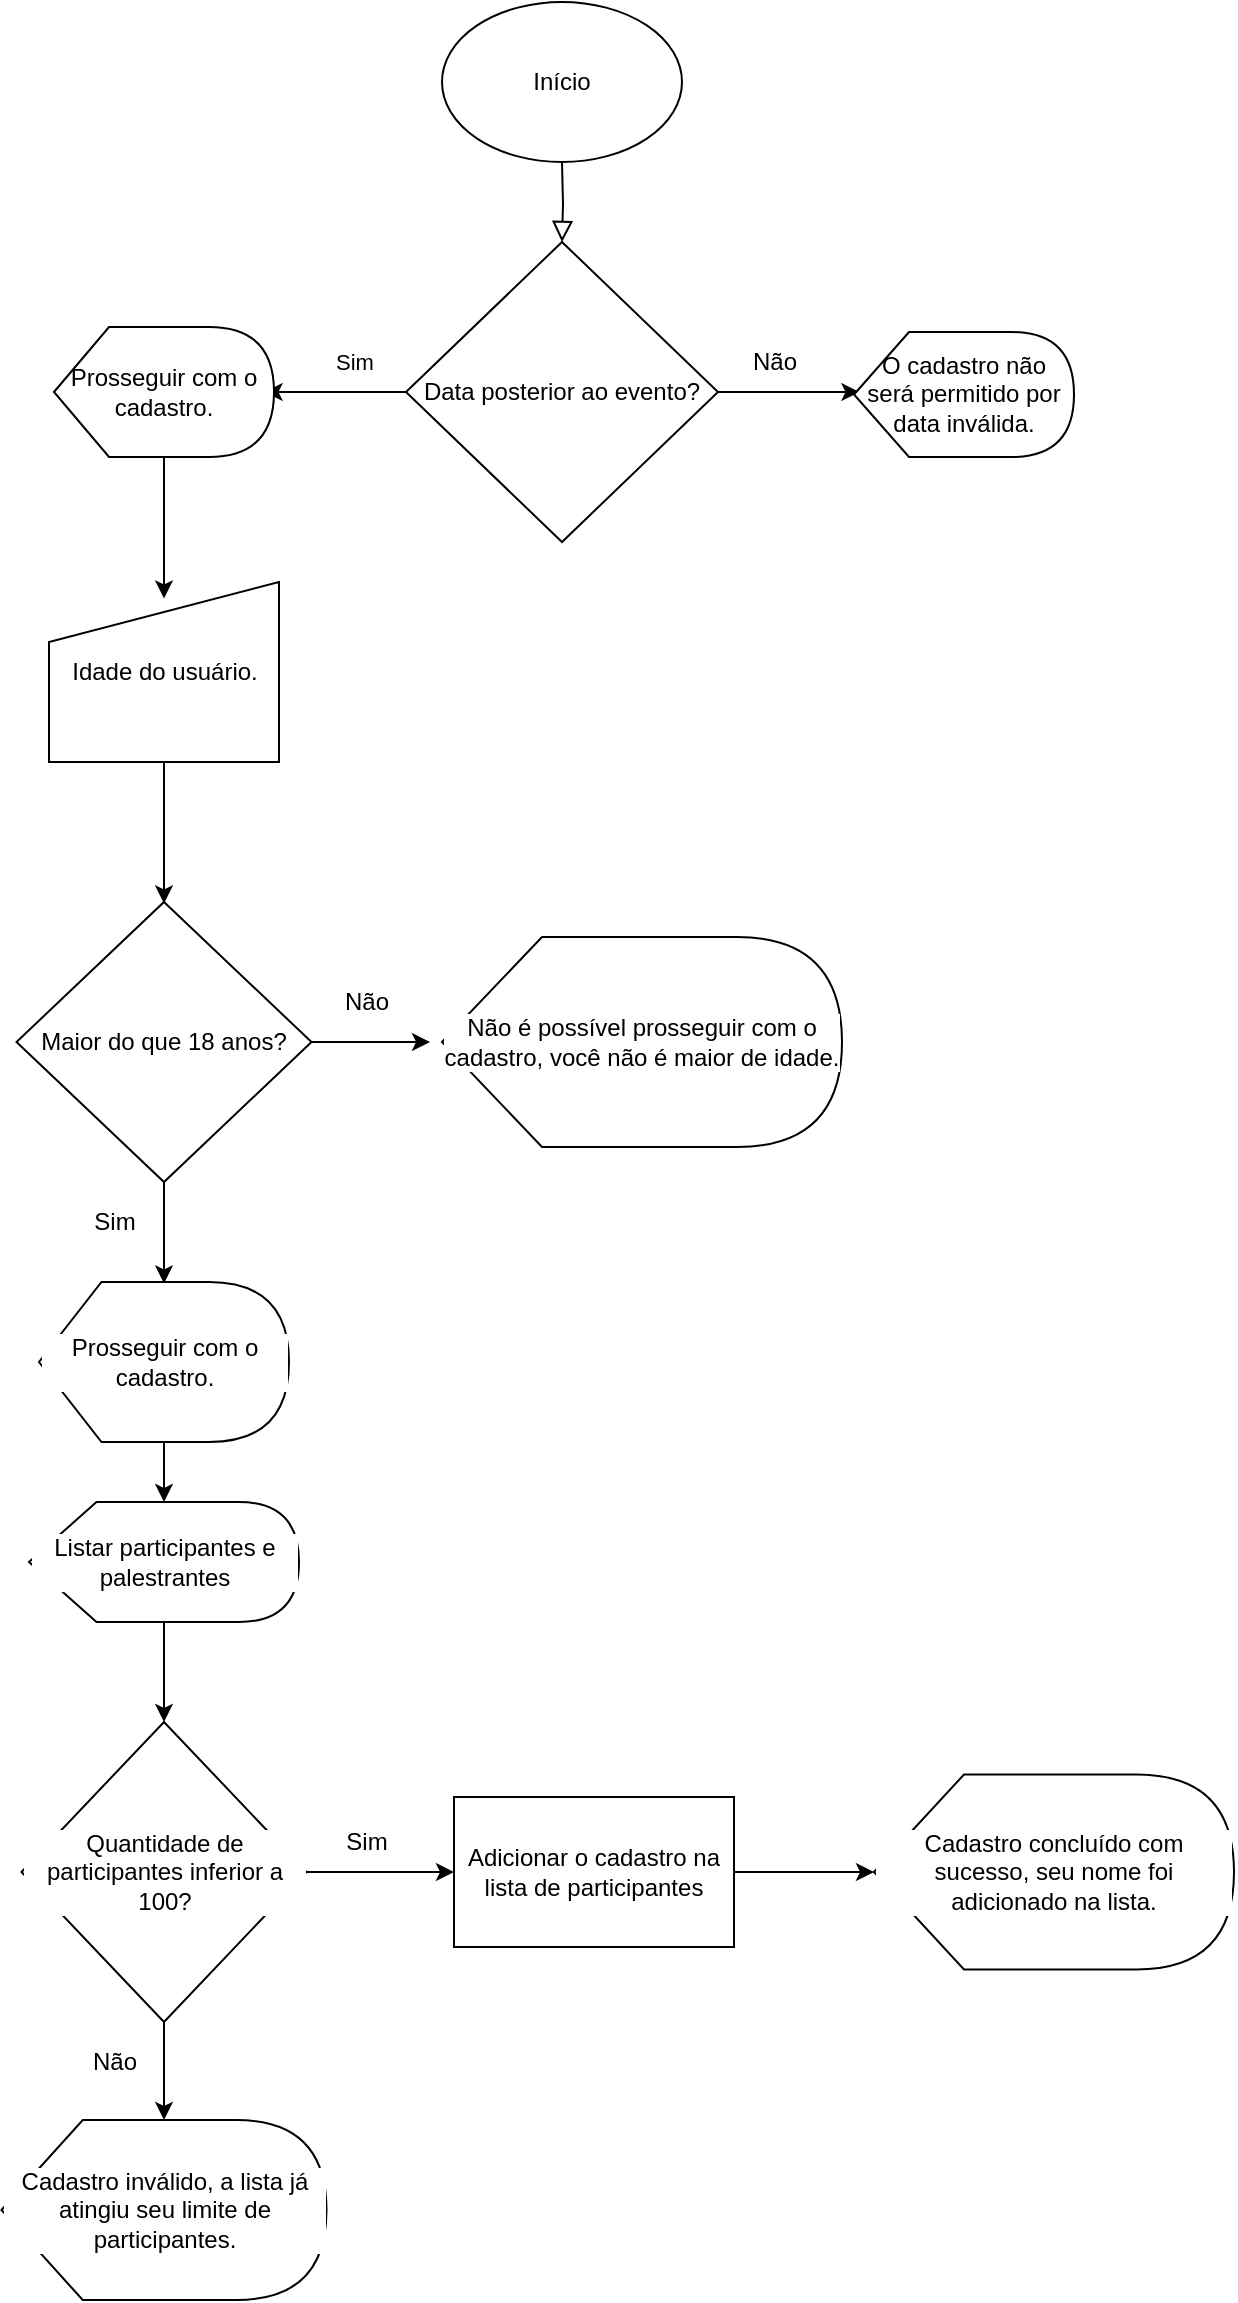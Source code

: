 <mxfile version="15.8.7" type="github">
  <diagram id="C5RBs43oDa-KdzZeNtuy" name="Page-1">
    <mxGraphModel dx="862" dy="450" grid="1" gridSize="10" guides="1" tooltips="1" connect="1" arrows="1" fold="1" page="1" pageScale="1" pageWidth="827" pageHeight="1169" math="0" shadow="0">
      <root>
        <mxCell id="WIyWlLk6GJQsqaUBKTNV-0" />
        <mxCell id="WIyWlLk6GJQsqaUBKTNV-1" parent="WIyWlLk6GJQsqaUBKTNV-0" />
        <mxCell id="WIyWlLk6GJQsqaUBKTNV-2" value="" style="rounded=0;html=1;jettySize=auto;orthogonalLoop=1;fontSize=11;endArrow=block;endFill=0;endSize=8;strokeWidth=1;shadow=0;labelBackgroundColor=none;edgeStyle=orthogonalEdgeStyle;" parent="WIyWlLk6GJQsqaUBKTNV-1" target="Y_k0PhM8CStEdoMZygF2-1" edge="1">
          <mxGeometry relative="1" as="geometry">
            <mxPoint x="414" y="100" as="sourcePoint" />
            <mxPoint x="414" y="150" as="targetPoint" />
          </mxGeometry>
        </mxCell>
        <mxCell id="Y_k0PhM8CStEdoMZygF2-0" value="Início" style="ellipse;whiteSpace=wrap;html=1;" vertex="1" parent="WIyWlLk6GJQsqaUBKTNV-1">
          <mxGeometry x="354" y="20" width="120" height="80" as="geometry" />
        </mxCell>
        <mxCell id="Y_k0PhM8CStEdoMZygF2-1" value="Data posterior ao evento?" style="rhombus;whiteSpace=wrap;html=1;" vertex="1" parent="WIyWlLk6GJQsqaUBKTNV-1">
          <mxGeometry x="336" y="140" width="156" height="150" as="geometry" />
        </mxCell>
        <mxCell id="Y_k0PhM8CStEdoMZygF2-4" value="" style="endArrow=classic;html=1;rounded=0;" edge="1" parent="WIyWlLk6GJQsqaUBKTNV-1" source="Y_k0PhM8CStEdoMZygF2-1">
          <mxGeometry width="50" height="50" relative="1" as="geometry">
            <mxPoint x="265.289" y="265" as="sourcePoint" />
            <mxPoint x="265.289" y="215" as="targetPoint" />
          </mxGeometry>
        </mxCell>
        <mxCell id="Y_k0PhM8CStEdoMZygF2-6" value="Sim" style="edgeLabel;html=1;align=center;verticalAlign=middle;resizable=0;points=[];" vertex="1" connectable="0" parent="Y_k0PhM8CStEdoMZygF2-4">
          <mxGeometry x="-0.491" y="2" relative="1" as="geometry">
            <mxPoint x="-8" y="-17" as="offset" />
          </mxGeometry>
        </mxCell>
        <mxCell id="Y_k0PhM8CStEdoMZygF2-5" value="" style="endArrow=classic;html=1;rounded=0;" edge="1" parent="WIyWlLk6GJQsqaUBKTNV-1" source="Y_k0PhM8CStEdoMZygF2-1">
          <mxGeometry width="50" height="50" relative="1" as="geometry">
            <mxPoint x="492" y="265" as="sourcePoint" />
            <mxPoint x="562.711" y="215" as="targetPoint" />
          </mxGeometry>
        </mxCell>
        <mxCell id="Y_k0PhM8CStEdoMZygF2-7" value="Não" style="text;html=1;align=center;verticalAlign=middle;resizable=0;points=[];autosize=1;strokeColor=none;fillColor=none;" vertex="1" parent="WIyWlLk6GJQsqaUBKTNV-1">
          <mxGeometry x="500" y="190" width="40" height="20" as="geometry" />
        </mxCell>
        <mxCell id="Y_k0PhM8CStEdoMZygF2-8" value="Prosseguir com o cadastro." style="shape=display;whiteSpace=wrap;html=1;" vertex="1" parent="WIyWlLk6GJQsqaUBKTNV-1">
          <mxGeometry x="160" y="182.5" width="110" height="65" as="geometry" />
        </mxCell>
        <mxCell id="Y_k0PhM8CStEdoMZygF2-9" value="O cadastro não será permitido por data inválida." style="shape=display;whiteSpace=wrap;html=1;" vertex="1" parent="WIyWlLk6GJQsqaUBKTNV-1">
          <mxGeometry x="560" y="185" width="110" height="62.5" as="geometry" />
        </mxCell>
        <mxCell id="Y_k0PhM8CStEdoMZygF2-13" value="" style="endArrow=classic;html=1;rounded=0;" edge="1" parent="WIyWlLk6GJQsqaUBKTNV-1" source="Y_k0PhM8CStEdoMZygF2-8">
          <mxGeometry width="50" height="50" relative="1" as="geometry">
            <mxPoint x="215" y="297.5" as="sourcePoint" />
            <mxPoint x="215" y="318.211" as="targetPoint" />
          </mxGeometry>
        </mxCell>
        <mxCell id="Y_k0PhM8CStEdoMZygF2-14" value="Idade do usuário." style="shape=manualInput;whiteSpace=wrap;html=1;labelBackgroundColor=#FFFFFF;" vertex="1" parent="WIyWlLk6GJQsqaUBKTNV-1">
          <mxGeometry x="157.5" y="310" width="115" height="90" as="geometry" />
        </mxCell>
        <mxCell id="Y_k0PhM8CStEdoMZygF2-15" value="" style="endArrow=classic;html=1;rounded=0;" edge="1" parent="WIyWlLk6GJQsqaUBKTNV-1" source="Y_k0PhM8CStEdoMZygF2-14">
          <mxGeometry width="50" height="50" relative="1" as="geometry">
            <mxPoint x="215" y="450" as="sourcePoint" />
            <mxPoint x="215" y="470.711" as="targetPoint" />
          </mxGeometry>
        </mxCell>
        <mxCell id="Y_k0PhM8CStEdoMZygF2-16" value="Maior do que 18 anos?" style="rhombus;whiteSpace=wrap;html=1;labelBackgroundColor=#FFFFFF;" vertex="1" parent="WIyWlLk6GJQsqaUBKTNV-1">
          <mxGeometry x="141.25" y="470" width="147.5" height="140" as="geometry" />
        </mxCell>
        <mxCell id="Y_k0PhM8CStEdoMZygF2-17" value="" style="endArrow=classic;html=1;rounded=0;" edge="1" parent="WIyWlLk6GJQsqaUBKTNV-1" source="Y_k0PhM8CStEdoMZygF2-16">
          <mxGeometry width="50" height="50" relative="1" as="geometry">
            <mxPoint x="215" y="640" as="sourcePoint" />
            <mxPoint x="215" y="660.711" as="targetPoint" />
          </mxGeometry>
        </mxCell>
        <mxCell id="Y_k0PhM8CStEdoMZygF2-18" value="" style="endArrow=classic;html=1;rounded=0;" edge="1" parent="WIyWlLk6GJQsqaUBKTNV-1" source="Y_k0PhM8CStEdoMZygF2-16">
          <mxGeometry width="50" height="50" relative="1" as="geometry">
            <mxPoint x="277.5" y="580" as="sourcePoint" />
            <mxPoint x="348" y="540" as="targetPoint" />
          </mxGeometry>
        </mxCell>
        <mxCell id="Y_k0PhM8CStEdoMZygF2-19" value="Não" style="text;html=1;align=center;verticalAlign=middle;resizable=0;points=[];autosize=1;strokeColor=none;fillColor=none;" vertex="1" parent="WIyWlLk6GJQsqaUBKTNV-1">
          <mxGeometry x="296" y="510" width="40" height="20" as="geometry" />
        </mxCell>
        <mxCell id="Y_k0PhM8CStEdoMZygF2-20" value="Sim" style="text;html=1;align=center;verticalAlign=middle;resizable=0;points=[];autosize=1;strokeColor=none;fillColor=none;" vertex="1" parent="WIyWlLk6GJQsqaUBKTNV-1">
          <mxGeometry x="170" y="620" width="40" height="20" as="geometry" />
        </mxCell>
        <mxCell id="Y_k0PhM8CStEdoMZygF2-21" value="Não é possível prosseguir com o cadastro, você não é maior de idade." style="shape=display;whiteSpace=wrap;html=1;labelBackgroundColor=#FFFFFF;" vertex="1" parent="WIyWlLk6GJQsqaUBKTNV-1">
          <mxGeometry x="354" y="487.5" width="200" height="105" as="geometry" />
        </mxCell>
        <mxCell id="Y_k0PhM8CStEdoMZygF2-39" value="" style="edgeStyle=orthogonalEdgeStyle;rounded=0;orthogonalLoop=1;jettySize=auto;html=1;" edge="1" parent="WIyWlLk6GJQsqaUBKTNV-1" source="Y_k0PhM8CStEdoMZygF2-22">
          <mxGeometry relative="1" as="geometry">
            <mxPoint x="215" y="770" as="targetPoint" />
            <Array as="points">
              <mxPoint x="215" y="760" />
              <mxPoint x="215" y="760" />
            </Array>
          </mxGeometry>
        </mxCell>
        <mxCell id="Y_k0PhM8CStEdoMZygF2-22" value="Prosseguir com o cadastro." style="shape=display;whiteSpace=wrap;html=1;labelBackgroundColor=#FFFFFF;" vertex="1" parent="WIyWlLk6GJQsqaUBKTNV-1">
          <mxGeometry x="152.5" y="660" width="125" height="80" as="geometry" />
        </mxCell>
        <mxCell id="Y_k0PhM8CStEdoMZygF2-42" value="" style="edgeStyle=orthogonalEdgeStyle;rounded=0;orthogonalLoop=1;jettySize=auto;html=1;" edge="1" parent="WIyWlLk6GJQsqaUBKTNV-1" source="Y_k0PhM8CStEdoMZygF2-27" target="Y_k0PhM8CStEdoMZygF2-34">
          <mxGeometry relative="1" as="geometry" />
        </mxCell>
        <mxCell id="Y_k0PhM8CStEdoMZygF2-27" value="Quantidade de participantes inferior a 100?" style="rhombus;whiteSpace=wrap;html=1;labelBackgroundColor=#FFFFFF;" vertex="1" parent="WIyWlLk6GJQsqaUBKTNV-1">
          <mxGeometry x="143.75" y="880" width="142.5" height="150" as="geometry" />
        </mxCell>
        <mxCell id="Y_k0PhM8CStEdoMZygF2-30" value="" style="endArrow=classic;html=1;rounded=0;entryX=0;entryY=0.5;entryDx=0;entryDy=0;" edge="1" parent="WIyWlLk6GJQsqaUBKTNV-1" source="Y_k0PhM8CStEdoMZygF2-27" target="Y_k0PhM8CStEdoMZygF2-35">
          <mxGeometry width="50" height="50" relative="1" as="geometry">
            <mxPoint x="290" y="915" as="sourcePoint" />
            <mxPoint x="360.711" y="865" as="targetPoint" />
            <Array as="points">
              <mxPoint x="330" y="955" />
            </Array>
          </mxGeometry>
        </mxCell>
        <mxCell id="Y_k0PhM8CStEdoMZygF2-32" value="Sim" style="text;html=1;align=center;verticalAlign=middle;resizable=0;points=[];autosize=1;strokeColor=none;fillColor=none;" vertex="1" parent="WIyWlLk6GJQsqaUBKTNV-1">
          <mxGeometry x="296" y="930" width="40" height="20" as="geometry" />
        </mxCell>
        <mxCell id="Y_k0PhM8CStEdoMZygF2-33" value="Não" style="text;html=1;align=center;verticalAlign=middle;resizable=0;points=[];autosize=1;strokeColor=none;fillColor=none;" vertex="1" parent="WIyWlLk6GJQsqaUBKTNV-1">
          <mxGeometry x="170" y="1040" width="40" height="20" as="geometry" />
        </mxCell>
        <mxCell id="Y_k0PhM8CStEdoMZygF2-34" value="Cadastro inválido, a lista já atingiu seu limite de participantes." style="shape=display;whiteSpace=wrap;html=1;labelBackgroundColor=#FFFFFF;" vertex="1" parent="WIyWlLk6GJQsqaUBKTNV-1">
          <mxGeometry x="133.75" y="1079" width="162.5" height="90" as="geometry" />
        </mxCell>
        <mxCell id="Y_k0PhM8CStEdoMZygF2-35" value="Adicionar o cadastro na lista de participantes" style="rounded=0;whiteSpace=wrap;html=1;labelBackgroundColor=#FFFFFF;" vertex="1" parent="WIyWlLk6GJQsqaUBKTNV-1">
          <mxGeometry x="360" y="917.5" width="140" height="75" as="geometry" />
        </mxCell>
        <mxCell id="Y_k0PhM8CStEdoMZygF2-36" value="" style="endArrow=classic;html=1;rounded=0;entryX=0;entryY=0.5;entryDx=0;entryDy=0;entryPerimeter=0;" edge="1" parent="WIyWlLk6GJQsqaUBKTNV-1" source="Y_k0PhM8CStEdoMZygF2-35" target="Y_k0PhM8CStEdoMZygF2-37">
          <mxGeometry width="50" height="50" relative="1" as="geometry">
            <mxPoint x="500" y="915" as="sourcePoint" />
            <mxPoint x="570.711" y="865" as="targetPoint" />
          </mxGeometry>
        </mxCell>
        <mxCell id="Y_k0PhM8CStEdoMZygF2-37" value="Cadastro concluído com sucesso, seu nome foi adicionado na lista." style="shape=display;whiteSpace=wrap;html=1;labelBackgroundColor=#FFFFFF;" vertex="1" parent="WIyWlLk6GJQsqaUBKTNV-1">
          <mxGeometry x="570" y="906.25" width="180" height="97.5" as="geometry" />
        </mxCell>
        <mxCell id="Y_k0PhM8CStEdoMZygF2-40" value="" style="endArrow=classic;html=1;rounded=0;entryX=0.5;entryY=0;entryDx=0;entryDy=0;" edge="1" parent="WIyWlLk6GJQsqaUBKTNV-1" target="Y_k0PhM8CStEdoMZygF2-27">
          <mxGeometry width="50" height="50" relative="1" as="geometry">
            <mxPoint x="215" y="830" as="sourcePoint" />
            <mxPoint x="215" y="900.711" as="targetPoint" />
          </mxGeometry>
        </mxCell>
        <mxCell id="Y_k0PhM8CStEdoMZygF2-43" value="&lt;span&gt;Listar participantes e palestrantes&lt;/span&gt;" style="shape=display;whiteSpace=wrap;html=1;labelBackgroundColor=#FFFFFF;" vertex="1" parent="WIyWlLk6GJQsqaUBKTNV-1">
          <mxGeometry x="147.5" y="770" width="135" height="60" as="geometry" />
        </mxCell>
      </root>
    </mxGraphModel>
  </diagram>
</mxfile>
